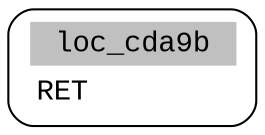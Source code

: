 digraph asm_graph {
1941 [
shape="Mrecord" fontname="Courier New"label =<<table border="0" cellborder="0" cellpadding="3"><tr><td align="center" colspan="2" bgcolor="grey">loc_cda9b</td></tr><tr><td align="left">RET        </td></tr></table>> ];
}